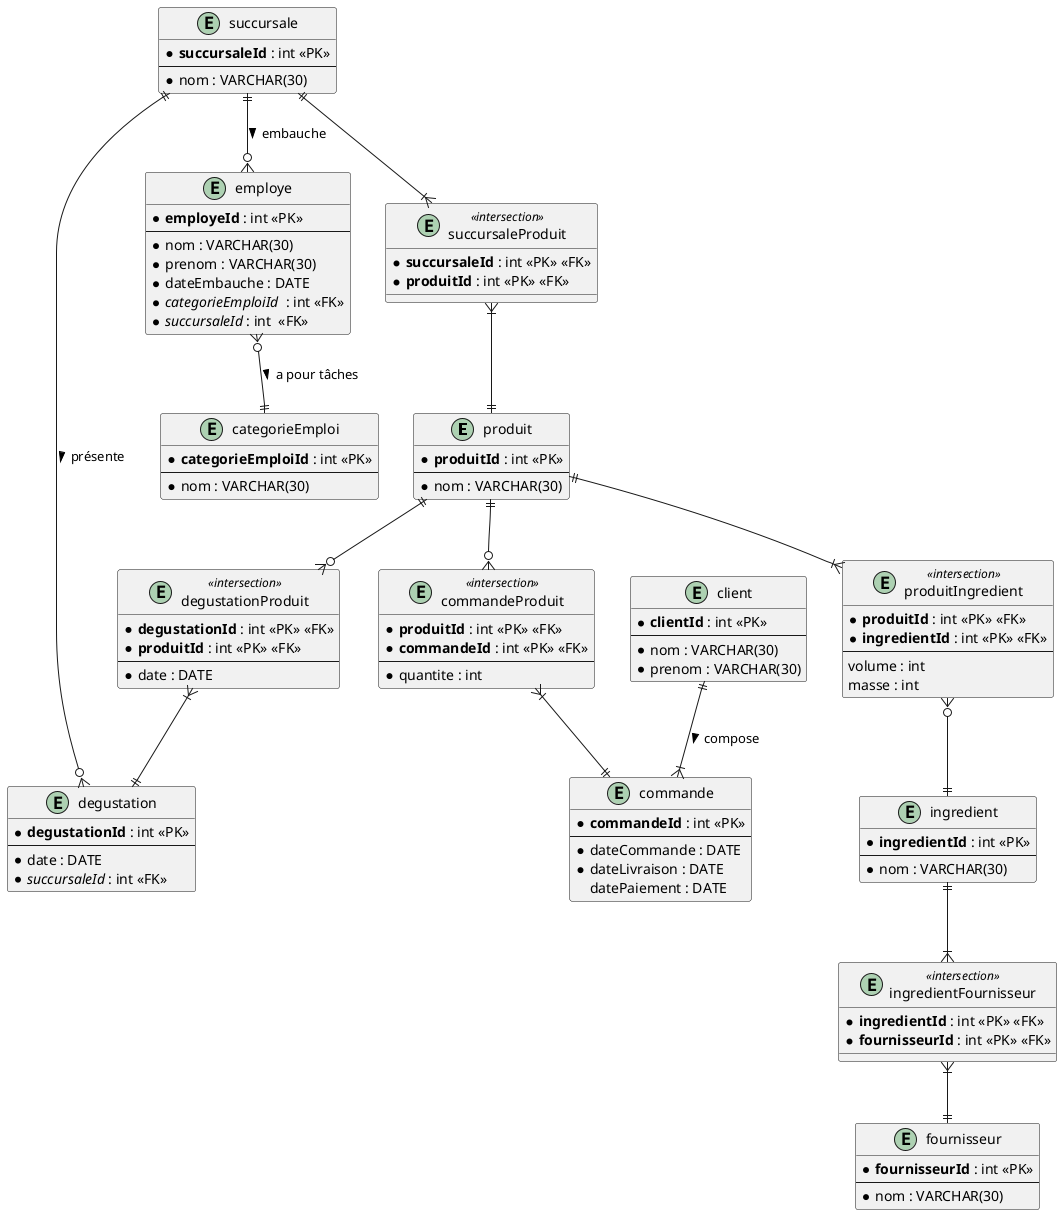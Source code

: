 @startuml exercice2_ERD_Physique

entity produit {
    * **produitId** : int << PK >>
    --
    * nom : VARCHAR(30)
}
entity ingredient {
    * **ingredientId** : int << PK >>
    --
    * nom : VARCHAR(30)
}
entity commande {
    * **commandeId** : int << PK >>
    --
    * dateCommande : DATE
    * dateLivraison : DATE
    datePaiement : DATE
}
entity succursale {
    * **succursaleId** : int << PK >>
    --
    * nom : VARCHAR(30)
}
entity degustation {
    * **degustationId** : int << PK >>
    --
    * date : DATE
    * //succursaleId// : int << FK >>
}

entity employe {
    * **employeId** : int << PK >>
    --
    * nom : VARCHAR(30)
    * prenom : VARCHAR(30)
    * dateEmbauche : DATE
    * //categorieEmploiId//  : int << FK >>
    * //succursaleId// : int  << FK >>
}
entity categorieEmploi {
    * **categorieEmploiId** : int << PK >>
    --
    * nom : VARCHAR(30)
}
entity client {
    * **clientId** : int << PK >>
    --
    * nom : VARCHAR(30)
    * prenom : VARCHAR(30)
}

entity fournisseur {
    * **fournisseurId** : int << PK >>
    --
    * nom : VARCHAR(30)
}


entity produitIngredient << intersection>> {
    * **produitId** : int << PK >> << FK >>
    * **ingredientId** : int << PK >> << FK >>
    --
    volume : int
    masse : int
}

entity degustationProduit << intersection>> {
    * **degustationId** : int << PK >> << FK >>
    * **produitId** : int << PK >> << FK >>
    --
    * date : DATE
}

entity succursaleProduit << intersection>> {
    * **succursaleId** : int << PK >> << FK >>
    * **produitId** : int << PK >> << FK >>
}

entity commandeProduit << intersection>> {
    * **produitId** : int << PK >> << FK >>
    * **commandeId** : int << PK >> << FK >>
    --
    * quantite : int
}

entity ingredientFournisseur << intersection>> {
    * **ingredientId** : int << PK >> << FK >>
    * **fournisseurId** : int << PK >> << FK >>
}

' produit }o--|{ ingredient : composé >
produit ||--|{ produitIngredient
produitIngredient }o--|| ingredient

' produit }|--o{ degustation : propose < 
produit ||--o{ degustationProduit
degustationProduit }|--|| degustation

' succursale }|--|{ produit : vend >
succursale ||--|{ succursaleProduit
succursaleProduit }|--|| produit

' produit }|--o{ commande : assemble <
produit ||--o{ commandeProduit
commandeProduit }|--|| commande

' ingredient }|--|{ fournisseur : fournit <
ingredient ||--|{ ingredientFournisseur
ingredientFournisseur }|--|| fournisseur

succursale ||--o{ degustation : présente >

succursale ||--o{ employe : embauche >
employe }o--|| categorieEmploi : a pour tâches >

client ||--|{ commande : compose >
@enduml